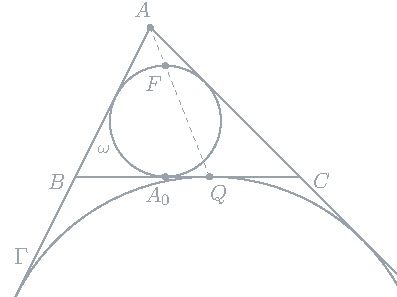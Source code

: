 import geometry;
size(7cm);


pen penColor = rgb("98a3ad");

point B=(-1,0), C=(2,0), A=(0,2);



triangle t = triangle(A,B,C);
label("$A$", A, N*1.5+W*0.7, fontsize(11) + penColor);
label("$B$", B, S*0.4+W*1.5, fontsize(11) + penColor);
label("$C$", C, S*0.4+E*2, fontsize(11) + penColor);


//label("$A$", "$B$", "$C$", t);
//label("$A$","$B$","$C$", t, alignFactor=1);

/*
dot("$A$", A, S*1.5+W*2);
label("$B$", t.B);
dot("$C$", C);
*/

draw(line(A, false, B), linewidth(0.5) + penColor);
draw(line(A, false, C), linewidth(0.5) + penColor);
draw(segment(B,C), linewidth(0.5) + penColor);

/* View the definition of circle circle(point,point,point) */
//circle cc=circle(A,B,C);
//draw(cc, blue);
//dot(cc.C, blue);

/* View the definition of circle incircle(point,point,point) */
circle ic=incircle(A,B,C);
draw(Label("$\omega$", Relative(0.57), fontsize(9.3) + penColor), ic, penColor);
//dot(ic.C, red);

point Ap = intersectionpoints(ic, t.BC)[0];
dot("$A_0$", Ap, S*1.5+W*0.5, fontsize(11) + penColor);

//draw(segment(A, Ap), StickIntervalMarker(1, 2, 4, 2, linewidth(1)));

/* View the definition of circle excircle(point,point,point) */
circle ec=excircle(C, B, A);
/* View the definition of void clipdraw(picture,Label,path,align,pen,arrowbar,arrowbar,real,real,Label,marker) */
clipdraw(Label("$\Gamma$", Relative(0.4), penColor), ec, penColor);

point Q = intersectionpoints(ec, t.BC)[0];
dot("$Q$", Q, S*1.3+E*0.7, fontsize(11) + penColor);


point F = intersectionpoints(line(A, Q), ic)[1];
dot("$F$", F, S*1.5+W, fontsize(11) + penColor);
//draw(segment(B, A1), StickIntervalMarker(1, 2, 4, 2, linewidth(1)));

draw(segment(A, Q), dashed+linewidth(0.3) + penColor);
dot(A, penColor);
//dot(B);
//dot(C);
/*
circle ec=excircle(A,C,B);
clipdraw(ec, green);
dot(ec.C, green);

ec=excircle(B, A, C);
clipdraw(ec, green);
dot(ec.C, green);

dot("G",centroid(A,B,C),NE);
*/
// Enlarge the bounding box of the current picture
draw(box((-2,-1.6), (3.3, 2.3)), invisible);

